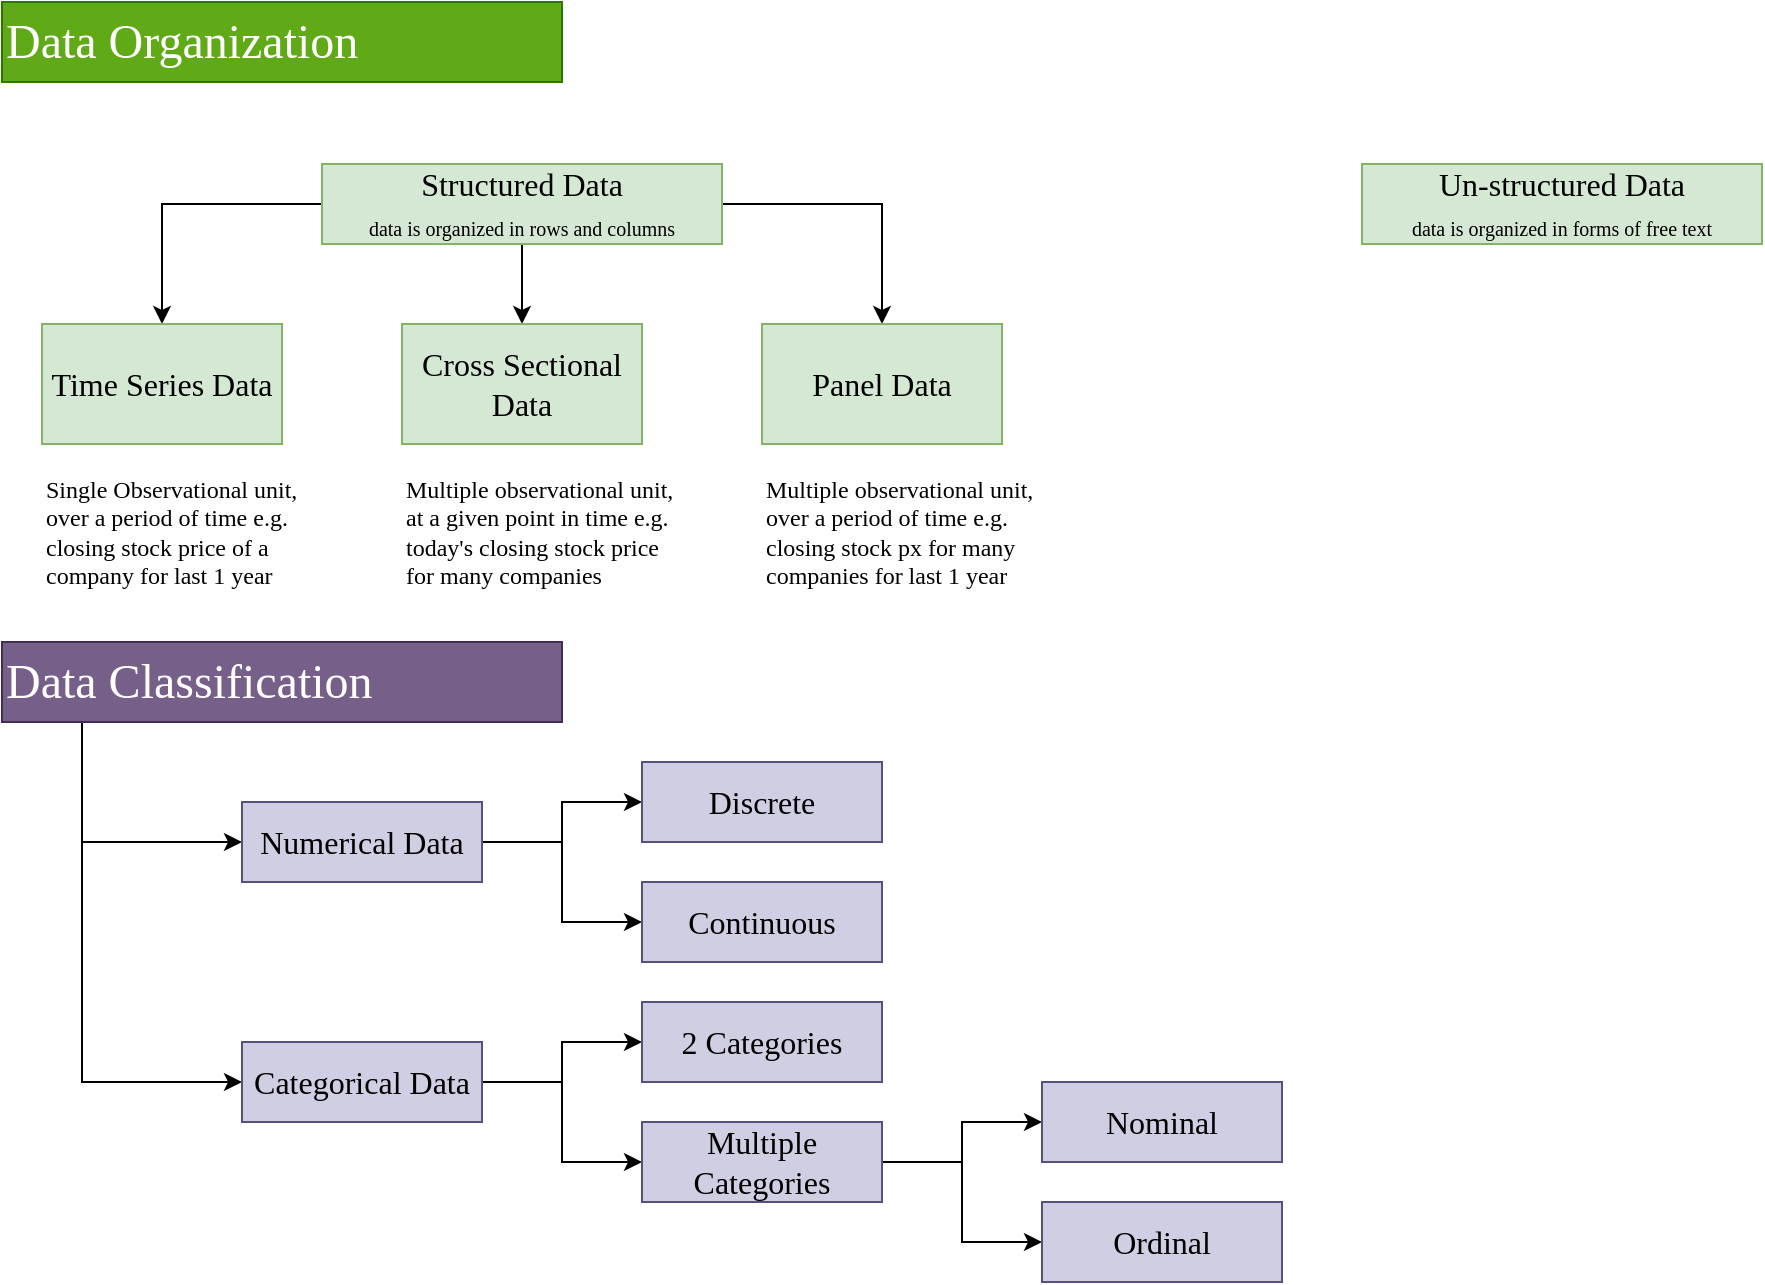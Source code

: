 <mxfile version="16.4.11" type="github">
  <diagram id="pkA2IGR9RJrtQdMCSYVz" name="Data Preparation 1">
    <mxGraphModel dx="696" dy="602" grid="1" gridSize="10" guides="1" tooltips="1" connect="1" arrows="1" fold="1" page="1" pageScale="1" pageWidth="1169" pageHeight="827" math="0" shadow="0">
      <root>
        <mxCell id="0" />
        <mxCell id="1" parent="0" />
        <mxCell id="bE6YgklN1v4GopJ7s0x2-6" value="" style="edgeStyle=orthogonalEdgeStyle;rounded=0;orthogonalLoop=1;jettySize=auto;html=1;fontFamily=Comic Sans MS;fontSize=15;" edge="1" parent="1" source="bE6YgklN1v4GopJ7s0x2-1" target="bE6YgklN1v4GopJ7s0x2-5">
          <mxGeometry relative="1" as="geometry" />
        </mxCell>
        <mxCell id="bE6YgklN1v4GopJ7s0x2-8" value="" style="edgeStyle=orthogonalEdgeStyle;rounded=0;orthogonalLoop=1;jettySize=auto;html=1;fontFamily=Comic Sans MS;fontSize=15;" edge="1" parent="1" source="bE6YgklN1v4GopJ7s0x2-1" target="bE6YgklN1v4GopJ7s0x2-7">
          <mxGeometry relative="1" as="geometry" />
        </mxCell>
        <mxCell id="bE6YgklN1v4GopJ7s0x2-10" value="" style="edgeStyle=orthogonalEdgeStyle;rounded=0;orthogonalLoop=1;jettySize=auto;html=1;fontFamily=Comic Sans MS;fontSize=15;" edge="1" parent="1" source="bE6YgklN1v4GopJ7s0x2-1" target="bE6YgklN1v4GopJ7s0x2-9">
          <mxGeometry relative="1" as="geometry" />
        </mxCell>
        <mxCell id="bE6YgklN1v4GopJ7s0x2-1" value="Structured Data&lt;br style=&quot;font-size: 15px&quot;&gt;&lt;font size=&quot;1&quot;&gt;data is organized in rows and columns&lt;/font&gt;" style="text;html=1;strokeColor=#82b366;fillColor=#d5e8d4;align=center;verticalAlign=middle;whiteSpace=wrap;rounded=0;fontFamily=Comic Sans MS;fontSize=16;" vertex="1" parent="1">
          <mxGeometry x="200" y="81" width="200" height="40" as="geometry" />
        </mxCell>
        <mxCell id="bE6YgklN1v4GopJ7s0x2-4" value="Un-structured Data&lt;br style=&quot;font-size: 15px&quot;&gt;&lt;font size=&quot;1&quot;&gt;data is organized in forms of free text&lt;/font&gt;" style="text;html=1;strokeColor=#82b366;fillColor=#d5e8d4;align=center;verticalAlign=middle;whiteSpace=wrap;rounded=0;fontFamily=Comic Sans MS;fontSize=16;" vertex="1" parent="1">
          <mxGeometry x="720" y="81" width="200" height="40" as="geometry" />
        </mxCell>
        <mxCell id="bE6YgklN1v4GopJ7s0x2-5" value="Time Series Data" style="rounded=0;whiteSpace=wrap;html=1;fontSize=16;fontFamily=Comic Sans MS;fillColor=#d5e8d4;strokeColor=#82b366;gradientColor=none;" vertex="1" parent="1">
          <mxGeometry x="60" y="161" width="120" height="60" as="geometry" />
        </mxCell>
        <mxCell id="bE6YgklN1v4GopJ7s0x2-7" value="Cross Sectional Data" style="whiteSpace=wrap;html=1;fontSize=16;fontFamily=Comic Sans MS;fillColor=#d5e8d4;strokeColor=#82b366;gradientColor=none;rounded=0;" vertex="1" parent="1">
          <mxGeometry x="240" y="161" width="120" height="60" as="geometry" />
        </mxCell>
        <mxCell id="bE6YgklN1v4GopJ7s0x2-9" value="Panel Data" style="rounded=0;whiteSpace=wrap;html=1;fontSize=16;fontFamily=Comic Sans MS;fillColor=#d5e8d4;strokeColor=#82b366;gradientColor=none;" vertex="1" parent="1">
          <mxGeometry x="420" y="161" width="120" height="60" as="geometry" />
        </mxCell>
        <mxCell id="bE6YgklN1v4GopJ7s0x2-16" value="Single Observational unit, over a period of time e.g. closing stock price of a company for last 1 year" style="text;strokeColor=none;fillColor=none;align=left;verticalAlign=middle;rounded=0;labelBackgroundColor=none;fontFamily=Comic Sans MS;fontSize=12;html=1;whiteSpace=wrap;" vertex="1" parent="1">
          <mxGeometry x="60" y="250" width="140" height="30" as="geometry" />
        </mxCell>
        <mxCell id="bE6YgklN1v4GopJ7s0x2-17" value="Data Organization" style="text;html=1;strokeColor=#2D7600;fillColor=#60a917;align=left;verticalAlign=middle;whiteSpace=wrap;rounded=0;labelBackgroundColor=none;fontFamily=Comic Sans MS;fontSize=24;fontColor=#ffffff;" vertex="1" parent="1">
          <mxGeometry x="40" width="280" height="40" as="geometry" />
        </mxCell>
        <mxCell id="bE6YgklN1v4GopJ7s0x2-27" value="" style="edgeStyle=orthogonalEdgeStyle;rounded=0;orthogonalLoop=1;jettySize=auto;html=1;fontFamily=Comic Sans MS;fontSize=24;entryX=0;entryY=0.5;entryDx=0;entryDy=0;" edge="1" parent="1" source="bE6YgklN1v4GopJ7s0x2-18" target="bE6YgklN1v4GopJ7s0x2-26">
          <mxGeometry relative="1" as="geometry">
            <Array as="points">
              <mxPoint x="80" y="420" />
            </Array>
          </mxGeometry>
        </mxCell>
        <mxCell id="bE6YgklN1v4GopJ7s0x2-36" style="edgeStyle=orthogonalEdgeStyle;rounded=0;orthogonalLoop=1;jettySize=auto;html=1;entryX=0;entryY=0.5;entryDx=0;entryDy=0;fontFamily=Comic Sans MS;fontSize=24;" edge="1" parent="1" source="bE6YgklN1v4GopJ7s0x2-18" target="bE6YgklN1v4GopJ7s0x2-34">
          <mxGeometry relative="1" as="geometry">
            <Array as="points">
              <mxPoint x="80" y="540" />
            </Array>
          </mxGeometry>
        </mxCell>
        <mxCell id="bE6YgklN1v4GopJ7s0x2-18" value="Data Classification" style="text;html=1;strokeColor=#432D57;fillColor=#76608a;align=left;verticalAlign=middle;whiteSpace=wrap;rounded=0;labelBackgroundColor=none;fontFamily=Comic Sans MS;fontSize=24;fontColor=#ffffff;" vertex="1" parent="1">
          <mxGeometry x="40" y="320" width="280" height="40" as="geometry" />
        </mxCell>
        <mxCell id="bE6YgklN1v4GopJ7s0x2-29" value="" style="edgeStyle=orthogonalEdgeStyle;rounded=0;orthogonalLoop=1;jettySize=auto;html=1;fontFamily=Comic Sans MS;fontSize=24;" edge="1" parent="1" source="bE6YgklN1v4GopJ7s0x2-26" target="bE6YgklN1v4GopJ7s0x2-28">
          <mxGeometry relative="1" as="geometry" />
        </mxCell>
        <mxCell id="bE6YgklN1v4GopJ7s0x2-31" value="" style="edgeStyle=orthogonalEdgeStyle;rounded=0;orthogonalLoop=1;jettySize=auto;html=1;fontFamily=Comic Sans MS;fontSize=24;" edge="1" parent="1" source="bE6YgklN1v4GopJ7s0x2-26" target="bE6YgklN1v4GopJ7s0x2-30">
          <mxGeometry relative="1" as="geometry" />
        </mxCell>
        <mxCell id="bE6YgklN1v4GopJ7s0x2-26" value="Numerical Data" style="rounded=0;whiteSpace=wrap;html=1;fontSize=16;fontFamily=Comic Sans MS;align=center;fillColor=#d0cee2;strokeColor=#56517e;labelBackgroundColor=none;" vertex="1" parent="1">
          <mxGeometry x="160" y="400" width="120" height="40" as="geometry" />
        </mxCell>
        <mxCell id="bE6YgklN1v4GopJ7s0x2-28" value="Discrete" style="rounded=0;whiteSpace=wrap;html=1;fontSize=16;fontFamily=Comic Sans MS;align=center;fillColor=#d0cee2;strokeColor=#56517e;labelBackgroundColor=none;" vertex="1" parent="1">
          <mxGeometry x="360" y="380" width="120" height="40" as="geometry" />
        </mxCell>
        <mxCell id="bE6YgklN1v4GopJ7s0x2-30" value="Continuous" style="rounded=0;whiteSpace=wrap;html=1;fontSize=16;fontFamily=Comic Sans MS;align=center;fillColor=#d0cee2;strokeColor=#56517e;labelBackgroundColor=none;" vertex="1" parent="1">
          <mxGeometry x="360" y="440" width="120" height="40" as="geometry" />
        </mxCell>
        <mxCell id="bE6YgklN1v4GopJ7s0x2-38" value="" style="edgeStyle=orthogonalEdgeStyle;rounded=0;orthogonalLoop=1;jettySize=auto;html=1;fontFamily=Comic Sans MS;fontSize=24;" edge="1" parent="1" source="bE6YgklN1v4GopJ7s0x2-34" target="bE6YgklN1v4GopJ7s0x2-37">
          <mxGeometry relative="1" as="geometry" />
        </mxCell>
        <mxCell id="bE6YgklN1v4GopJ7s0x2-40" value="" style="edgeStyle=orthogonalEdgeStyle;rounded=0;orthogonalLoop=1;jettySize=auto;html=1;fontFamily=Comic Sans MS;fontSize=24;" edge="1" parent="1" source="bE6YgklN1v4GopJ7s0x2-34" target="bE6YgklN1v4GopJ7s0x2-39">
          <mxGeometry relative="1" as="geometry" />
        </mxCell>
        <mxCell id="bE6YgklN1v4GopJ7s0x2-34" value="Categorical Data" style="rounded=0;whiteSpace=wrap;html=1;fontSize=16;fontFamily=Comic Sans MS;align=center;fillColor=#d0cee2;strokeColor=#56517e;labelBackgroundColor=none;" vertex="1" parent="1">
          <mxGeometry x="160" y="520" width="120" height="40" as="geometry" />
        </mxCell>
        <mxCell id="bE6YgklN1v4GopJ7s0x2-37" value="2 Categories" style="rounded=0;whiteSpace=wrap;html=1;fontSize=16;fontFamily=Comic Sans MS;align=center;fillColor=#d0cee2;strokeColor=#56517e;labelBackgroundColor=none;" vertex="1" parent="1">
          <mxGeometry x="360" y="500" width="120" height="40" as="geometry" />
        </mxCell>
        <mxCell id="bE6YgklN1v4GopJ7s0x2-42" value="" style="edgeStyle=orthogonalEdgeStyle;rounded=0;orthogonalLoop=1;jettySize=auto;html=1;fontFamily=Comic Sans MS;fontSize=24;" edge="1" parent="1" source="bE6YgklN1v4GopJ7s0x2-39" target="bE6YgklN1v4GopJ7s0x2-41">
          <mxGeometry relative="1" as="geometry" />
        </mxCell>
        <mxCell id="bE6YgklN1v4GopJ7s0x2-44" value="" style="edgeStyle=orthogonalEdgeStyle;rounded=0;orthogonalLoop=1;jettySize=auto;html=1;fontFamily=Comic Sans MS;fontSize=24;entryX=0;entryY=0.5;entryDx=0;entryDy=0;" edge="1" parent="1" source="bE6YgklN1v4GopJ7s0x2-39" target="bE6YgklN1v4GopJ7s0x2-43">
          <mxGeometry relative="1" as="geometry" />
        </mxCell>
        <mxCell id="bE6YgklN1v4GopJ7s0x2-39" value="Multiple Categories" style="rounded=0;whiteSpace=wrap;html=1;fontSize=16;fontFamily=Comic Sans MS;align=center;fillColor=#d0cee2;strokeColor=#56517e;labelBackgroundColor=none;" vertex="1" parent="1">
          <mxGeometry x="360" y="560" width="120" height="40" as="geometry" />
        </mxCell>
        <mxCell id="bE6YgklN1v4GopJ7s0x2-41" value="Nominal" style="rounded=0;whiteSpace=wrap;html=1;fontSize=16;fontFamily=Comic Sans MS;align=center;fillColor=#d0cee2;strokeColor=#56517e;labelBackgroundColor=none;" vertex="1" parent="1">
          <mxGeometry x="560" y="540" width="120" height="40" as="geometry" />
        </mxCell>
        <mxCell id="bE6YgklN1v4GopJ7s0x2-43" value="Ordinal" style="rounded=0;whiteSpace=wrap;html=1;fontSize=16;fontFamily=Comic Sans MS;align=center;fillColor=#d0cee2;strokeColor=#56517e;labelBackgroundColor=none;" vertex="1" parent="1">
          <mxGeometry x="560" y="600" width="120" height="40" as="geometry" />
        </mxCell>
        <mxCell id="bE6YgklN1v4GopJ7s0x2-45" value="Multiple observational unit, at a given point in time e.g. today&#39;s closing stock price for many companies" style="text;strokeColor=none;fillColor=none;align=left;verticalAlign=middle;rounded=0;labelBackgroundColor=none;fontFamily=Comic Sans MS;fontSize=12;html=1;whiteSpace=wrap;" vertex="1" parent="1">
          <mxGeometry x="240" y="250" width="140" height="30" as="geometry" />
        </mxCell>
        <mxCell id="bE6YgklN1v4GopJ7s0x2-46" value="Multiple observational unit, over a period of time e.g. closing stock px for many companies for last 1 year" style="text;strokeColor=none;fillColor=none;align=left;verticalAlign=middle;rounded=0;labelBackgroundColor=none;fontFamily=Comic Sans MS;fontSize=12;html=1;whiteSpace=wrap;" vertex="1" parent="1">
          <mxGeometry x="420" y="241.5" width="140" height="47" as="geometry" />
        </mxCell>
      </root>
    </mxGraphModel>
  </diagram>
</mxfile>
